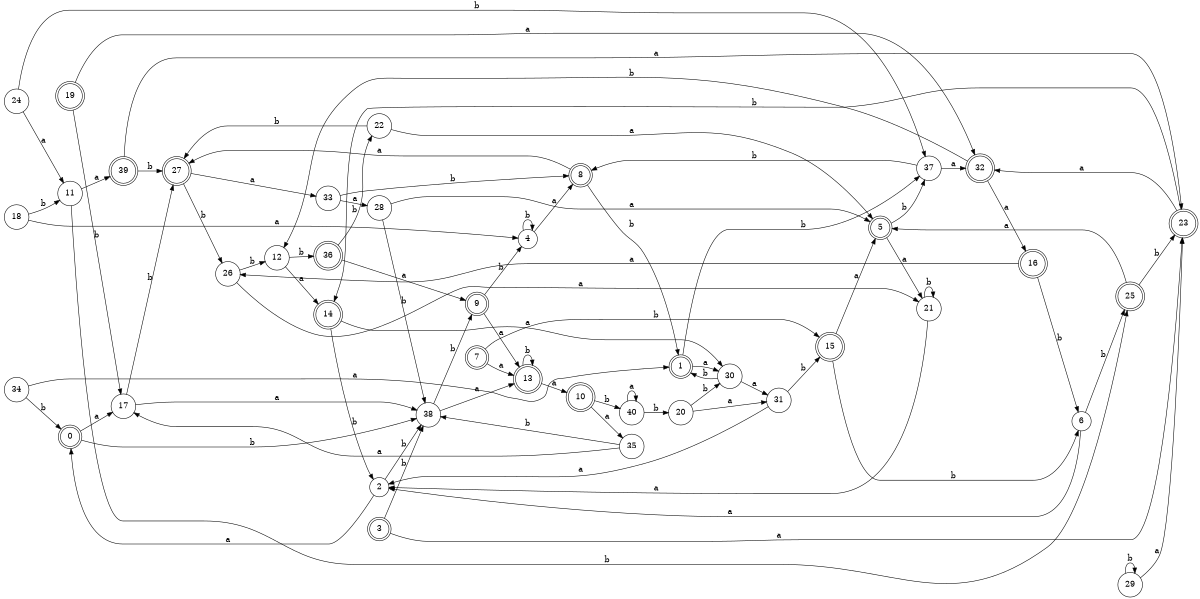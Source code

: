 digraph n33_3 {
__start0 [label="" shape="none"];

rankdir=LR;
size="8,5";

s0 [style="rounded,filled", color="black", fillcolor="white" shape="doublecircle", label="0"];
s1 [style="rounded,filled", color="black", fillcolor="white" shape="doublecircle", label="1"];
s2 [style="filled", color="black", fillcolor="white" shape="circle", label="2"];
s3 [style="rounded,filled", color="black", fillcolor="white" shape="doublecircle", label="3"];
s4 [style="filled", color="black", fillcolor="white" shape="circle", label="4"];
s5 [style="rounded,filled", color="black", fillcolor="white" shape="doublecircle", label="5"];
s6 [style="filled", color="black", fillcolor="white" shape="circle", label="6"];
s7 [style="rounded,filled", color="black", fillcolor="white" shape="doublecircle", label="7"];
s8 [style="rounded,filled", color="black", fillcolor="white" shape="doublecircle", label="8"];
s9 [style="rounded,filled", color="black", fillcolor="white" shape="doublecircle", label="9"];
s10 [style="rounded,filled", color="black", fillcolor="white" shape="doublecircle", label="10"];
s11 [style="filled", color="black", fillcolor="white" shape="circle", label="11"];
s12 [style="filled", color="black", fillcolor="white" shape="circle", label="12"];
s13 [style="rounded,filled", color="black", fillcolor="white" shape="doublecircle", label="13"];
s14 [style="rounded,filled", color="black", fillcolor="white" shape="doublecircle", label="14"];
s15 [style="rounded,filled", color="black", fillcolor="white" shape="doublecircle", label="15"];
s16 [style="rounded,filled", color="black", fillcolor="white" shape="doublecircle", label="16"];
s17 [style="filled", color="black", fillcolor="white" shape="circle", label="17"];
s18 [style="filled", color="black", fillcolor="white" shape="circle", label="18"];
s19 [style="rounded,filled", color="black", fillcolor="white" shape="doublecircle", label="19"];
s20 [style="filled", color="black", fillcolor="white" shape="circle", label="20"];
s21 [style="filled", color="black", fillcolor="white" shape="circle", label="21"];
s22 [style="filled", color="black", fillcolor="white" shape="circle", label="22"];
s23 [style="rounded,filled", color="black", fillcolor="white" shape="doublecircle", label="23"];
s24 [style="filled", color="black", fillcolor="white" shape="circle", label="24"];
s25 [style="rounded,filled", color="black", fillcolor="white" shape="doublecircle", label="25"];
s26 [style="filled", color="black", fillcolor="white" shape="circle", label="26"];
s27 [style="rounded,filled", color="black", fillcolor="white" shape="doublecircle", label="27"];
s28 [style="filled", color="black", fillcolor="white" shape="circle", label="28"];
s29 [style="filled", color="black", fillcolor="white" shape="circle", label="29"];
s30 [style="filled", color="black", fillcolor="white" shape="circle", label="30"];
s31 [style="filled", color="black", fillcolor="white" shape="circle", label="31"];
s32 [style="rounded,filled", color="black", fillcolor="white" shape="doublecircle", label="32"];
s33 [style="filled", color="black", fillcolor="white" shape="circle", label="33"];
s34 [style="filled", color="black", fillcolor="white" shape="circle", label="34"];
s35 [style="filled", color="black", fillcolor="white" shape="circle", label="35"];
s36 [style="rounded,filled", color="black", fillcolor="white" shape="doublecircle", label="36"];
s37 [style="filled", color="black", fillcolor="white" shape="circle", label="37"];
s38 [style="filled", color="black", fillcolor="white" shape="circle", label="38"];
s39 [style="rounded,filled", color="black", fillcolor="white" shape="doublecircle", label="39"];
s40 [style="filled", color="black", fillcolor="white" shape="circle", label="40"];
s0 -> s17 [label="a"];
s0 -> s38 [label="b"];
s1 -> s30 [label="a"];
s1 -> s37 [label="b"];
s2 -> s0 [label="a"];
s2 -> s38 [label="b"];
s3 -> s23 [label="a"];
s3 -> s38 [label="b"];
s4 -> s8 [label="a"];
s4 -> s4 [label="b"];
s5 -> s21 [label="a"];
s5 -> s37 [label="b"];
s6 -> s2 [label="a"];
s6 -> s25 [label="b"];
s7 -> s13 [label="a"];
s7 -> s15 [label="b"];
s8 -> s27 [label="a"];
s8 -> s1 [label="b"];
s9 -> s13 [label="a"];
s9 -> s4 [label="b"];
s10 -> s35 [label="a"];
s10 -> s40 [label="b"];
s11 -> s39 [label="a"];
s11 -> s25 [label="b"];
s12 -> s14 [label="a"];
s12 -> s36 [label="b"];
s13 -> s10 [label="a"];
s13 -> s13 [label="b"];
s14 -> s30 [label="a"];
s14 -> s2 [label="b"];
s15 -> s5 [label="a"];
s15 -> s6 [label="b"];
s16 -> s26 [label="a"];
s16 -> s6 [label="b"];
s17 -> s38 [label="a"];
s17 -> s27 [label="b"];
s18 -> s4 [label="a"];
s18 -> s11 [label="b"];
s19 -> s32 [label="a"];
s19 -> s17 [label="b"];
s20 -> s31 [label="a"];
s20 -> s30 [label="b"];
s21 -> s2 [label="a"];
s21 -> s21 [label="b"];
s22 -> s5 [label="a"];
s22 -> s27 [label="b"];
s23 -> s32 [label="a"];
s23 -> s14 [label="b"];
s24 -> s11 [label="a"];
s24 -> s37 [label="b"];
s25 -> s5 [label="a"];
s25 -> s23 [label="b"];
s26 -> s21 [label="a"];
s26 -> s12 [label="b"];
s27 -> s33 [label="a"];
s27 -> s26 [label="b"];
s28 -> s5 [label="a"];
s28 -> s38 [label="b"];
s29 -> s23 [label="a"];
s29 -> s29 [label="b"];
s30 -> s31 [label="a"];
s30 -> s1 [label="b"];
s31 -> s2 [label="a"];
s31 -> s15 [label="b"];
s32 -> s16 [label="a"];
s32 -> s12 [label="b"];
s33 -> s28 [label="a"];
s33 -> s8 [label="b"];
s34 -> s1 [label="a"];
s34 -> s0 [label="b"];
s35 -> s17 [label="a"];
s35 -> s38 [label="b"];
s36 -> s9 [label="a"];
s36 -> s22 [label="b"];
s37 -> s32 [label="a"];
s37 -> s8 [label="b"];
s38 -> s13 [label="a"];
s38 -> s9 [label="b"];
s39 -> s23 [label="a"];
s39 -> s27 [label="b"];
s40 -> s40 [label="a"];
s40 -> s20 [label="b"];

}
